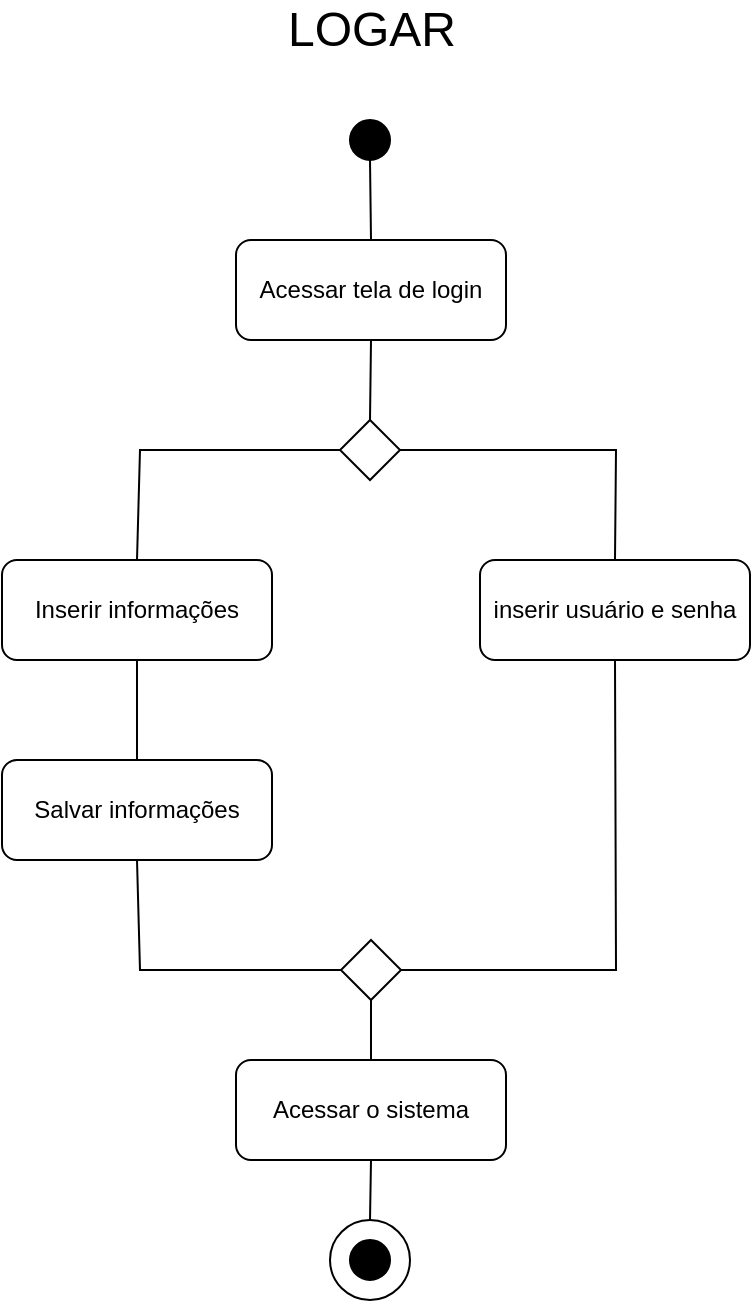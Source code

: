 <mxfile version="24.3.0" type="github">
  <diagram name="Page-1" id="w-fp3CN7Coq_JwAz8tq3">
    <mxGraphModel dx="1050" dy="522" grid="1" gridSize="10" guides="1" tooltips="1" connect="1" arrows="1" fold="1" page="1" pageScale="1" pageWidth="850" pageHeight="1100" math="0" shadow="0">
      <root>
        <mxCell id="0" />
        <mxCell id="1" parent="0" />
        <mxCell id="W4JFrDRcNgdEvL82n0Vw-1" value="" style="ellipse;whiteSpace=wrap;html=1;aspect=fixed;fillColor=#000000;" vertex="1" parent="1">
          <mxGeometry x="415" y="80" width="20" height="20" as="geometry" />
        </mxCell>
        <mxCell id="W4JFrDRcNgdEvL82n0Vw-2" value="Acessar tela de login" style="rounded=1;whiteSpace=wrap;html=1;" vertex="1" parent="1">
          <mxGeometry x="358" y="140" width="135" height="50" as="geometry" />
        </mxCell>
        <mxCell id="W4JFrDRcNgdEvL82n0Vw-3" value="" style="endArrow=none;html=1;rounded=0;entryX=0.5;entryY=1;entryDx=0;entryDy=0;exitX=0.5;exitY=0;exitDx=0;exitDy=0;" edge="1" parent="1" source="W4JFrDRcNgdEvL82n0Vw-2" target="W4JFrDRcNgdEvL82n0Vw-1">
          <mxGeometry width="50" height="50" relative="1" as="geometry">
            <mxPoint x="200" y="260" as="sourcePoint" />
            <mxPoint x="250" y="210" as="targetPoint" />
          </mxGeometry>
        </mxCell>
        <mxCell id="W4JFrDRcNgdEvL82n0Vw-4" value="" style="rhombus;whiteSpace=wrap;html=1;" vertex="1" parent="1">
          <mxGeometry x="410" y="230" width="30" height="30" as="geometry" />
        </mxCell>
        <mxCell id="W4JFrDRcNgdEvL82n0Vw-5" value="" style="endArrow=none;html=1;rounded=0;entryX=0.5;entryY=1;entryDx=0;entryDy=0;exitX=0.5;exitY=0;exitDx=0;exitDy=0;" edge="1" parent="1" source="W4JFrDRcNgdEvL82n0Vw-4" target="W4JFrDRcNgdEvL82n0Vw-2">
          <mxGeometry width="50" height="50" relative="1" as="geometry">
            <mxPoint x="210" y="330" as="sourcePoint" />
            <mxPoint x="260" y="280" as="targetPoint" />
          </mxGeometry>
        </mxCell>
        <mxCell id="W4JFrDRcNgdEvL82n0Vw-6" value="" style="endArrow=none;html=1;rounded=0;exitX=1;exitY=0.5;exitDx=0;exitDy=0;entryX=0.5;entryY=0;entryDx=0;entryDy=0;" edge="1" parent="1" source="W4JFrDRcNgdEvL82n0Vw-4" target="W4JFrDRcNgdEvL82n0Vw-7">
          <mxGeometry width="50" height="50" relative="1" as="geometry">
            <mxPoint x="540" y="310" as="sourcePoint" />
            <mxPoint x="590" y="260" as="targetPoint" />
            <Array as="points">
              <mxPoint x="548" y="245" />
            </Array>
          </mxGeometry>
        </mxCell>
        <mxCell id="W4JFrDRcNgdEvL82n0Vw-7" value="inserir usuário e senha" style="rounded=1;whiteSpace=wrap;html=1;" vertex="1" parent="1">
          <mxGeometry x="480" y="300" width="135" height="50" as="geometry" />
        </mxCell>
        <mxCell id="W4JFrDRcNgdEvL82n0Vw-8" value="Inserir informações" style="rounded=1;whiteSpace=wrap;html=1;" vertex="1" parent="1">
          <mxGeometry x="241" y="300" width="135" height="50" as="geometry" />
        </mxCell>
        <mxCell id="W4JFrDRcNgdEvL82n0Vw-9" value="" style="endArrow=none;html=1;rounded=0;entryX=0;entryY=0.5;entryDx=0;entryDy=0;exitX=0.5;exitY=0;exitDx=0;exitDy=0;" edge="1" parent="1" source="W4JFrDRcNgdEvL82n0Vw-8" target="W4JFrDRcNgdEvL82n0Vw-4">
          <mxGeometry width="50" height="50" relative="1" as="geometry">
            <mxPoint x="120" y="250" as="sourcePoint" />
            <mxPoint x="170" y="200" as="targetPoint" />
            <Array as="points">
              <mxPoint x="310" y="245" />
            </Array>
          </mxGeometry>
        </mxCell>
        <mxCell id="W4JFrDRcNgdEvL82n0Vw-11" value="" style="endArrow=none;html=1;rounded=0;entryX=0.5;entryY=1;entryDx=0;entryDy=0;exitX=1;exitY=0.5;exitDx=0;exitDy=0;" edge="1" parent="1" source="W4JFrDRcNgdEvL82n0Vw-17" target="W4JFrDRcNgdEvL82n0Vw-7">
          <mxGeometry width="50" height="50" relative="1" as="geometry">
            <mxPoint x="548" y="400" as="sourcePoint" />
            <mxPoint x="530" y="410" as="targetPoint" />
            <Array as="points">
              <mxPoint x="548" y="505" />
            </Array>
          </mxGeometry>
        </mxCell>
        <mxCell id="W4JFrDRcNgdEvL82n0Vw-12" value="Salvar informações" style="rounded=1;whiteSpace=wrap;html=1;" vertex="1" parent="1">
          <mxGeometry x="241" y="400" width="135" height="50" as="geometry" />
        </mxCell>
        <mxCell id="W4JFrDRcNgdEvL82n0Vw-14" value="Acessar o sistema" style="rounded=1;whiteSpace=wrap;html=1;" vertex="1" parent="1">
          <mxGeometry x="358" y="550" width="135" height="50" as="geometry" />
        </mxCell>
        <mxCell id="W4JFrDRcNgdEvL82n0Vw-15" value="" style="endArrow=none;html=1;rounded=0;entryX=0.5;entryY=1;entryDx=0;entryDy=0;exitX=0.5;exitY=0;exitDx=0;exitDy=0;" edge="1" parent="1" source="W4JFrDRcNgdEvL82n0Vw-12" target="W4JFrDRcNgdEvL82n0Vw-8">
          <mxGeometry width="50" height="50" relative="1" as="geometry">
            <mxPoint x="60" y="420" as="sourcePoint" />
            <mxPoint x="110" y="370" as="targetPoint" />
          </mxGeometry>
        </mxCell>
        <mxCell id="W4JFrDRcNgdEvL82n0Vw-17" value="" style="rhombus;whiteSpace=wrap;html=1;" vertex="1" parent="1">
          <mxGeometry x="410.5" y="490" width="30" height="30" as="geometry" />
        </mxCell>
        <mxCell id="W4JFrDRcNgdEvL82n0Vw-18" value="" style="endArrow=none;html=1;rounded=0;entryX=0.5;entryY=1;entryDx=0;entryDy=0;exitX=0;exitY=0.5;exitDx=0;exitDy=0;" edge="1" parent="1" source="W4JFrDRcNgdEvL82n0Vw-17" target="W4JFrDRcNgdEvL82n0Vw-12">
          <mxGeometry width="50" height="50" relative="1" as="geometry">
            <mxPoint x="250" y="540" as="sourcePoint" />
            <mxPoint x="300" y="490" as="targetPoint" />
            <Array as="points">
              <mxPoint x="310" y="505" />
            </Array>
          </mxGeometry>
        </mxCell>
        <mxCell id="W4JFrDRcNgdEvL82n0Vw-19" value="" style="endArrow=none;html=1;rounded=0;entryX=0.5;entryY=1;entryDx=0;entryDy=0;exitX=0.5;exitY=0;exitDx=0;exitDy=0;" edge="1" parent="1" source="W4JFrDRcNgdEvL82n0Vw-14" target="W4JFrDRcNgdEvL82n0Vw-17">
          <mxGeometry width="50" height="50" relative="1" as="geometry">
            <mxPoint x="160" y="610" as="sourcePoint" />
            <mxPoint x="210" y="560" as="targetPoint" />
          </mxGeometry>
        </mxCell>
        <mxCell id="W4JFrDRcNgdEvL82n0Vw-21" value="" style="ellipse;whiteSpace=wrap;html=1;aspect=fixed;" vertex="1" parent="1">
          <mxGeometry x="405" y="630" width="40" height="40" as="geometry" />
        </mxCell>
        <mxCell id="W4JFrDRcNgdEvL82n0Vw-20" value="" style="ellipse;whiteSpace=wrap;html=1;aspect=fixed;fillColor=#000000;" vertex="1" parent="1">
          <mxGeometry x="415" y="640" width="20" height="20" as="geometry" />
        </mxCell>
        <mxCell id="W4JFrDRcNgdEvL82n0Vw-22" value="" style="endArrow=none;html=1;rounded=0;entryX=0.5;entryY=1;entryDx=0;entryDy=0;exitX=0.5;exitY=0;exitDx=0;exitDy=0;" edge="1" parent="1" source="W4JFrDRcNgdEvL82n0Vw-21" target="W4JFrDRcNgdEvL82n0Vw-14">
          <mxGeometry width="50" height="50" relative="1" as="geometry">
            <mxPoint x="200" y="740" as="sourcePoint" />
            <mxPoint x="250" y="690" as="targetPoint" />
          </mxGeometry>
        </mxCell>
        <mxCell id="W4JFrDRcNgdEvL82n0Vw-23" value="&lt;font style=&quot;font-size: 24px;&quot;&gt;LOGAR&lt;/font&gt;" style="text;html=1;align=center;verticalAlign=middle;whiteSpace=wrap;rounded=0;" vertex="1" parent="1">
          <mxGeometry x="395.5" y="20" width="60" height="30" as="geometry" />
        </mxCell>
      </root>
    </mxGraphModel>
  </diagram>
</mxfile>
